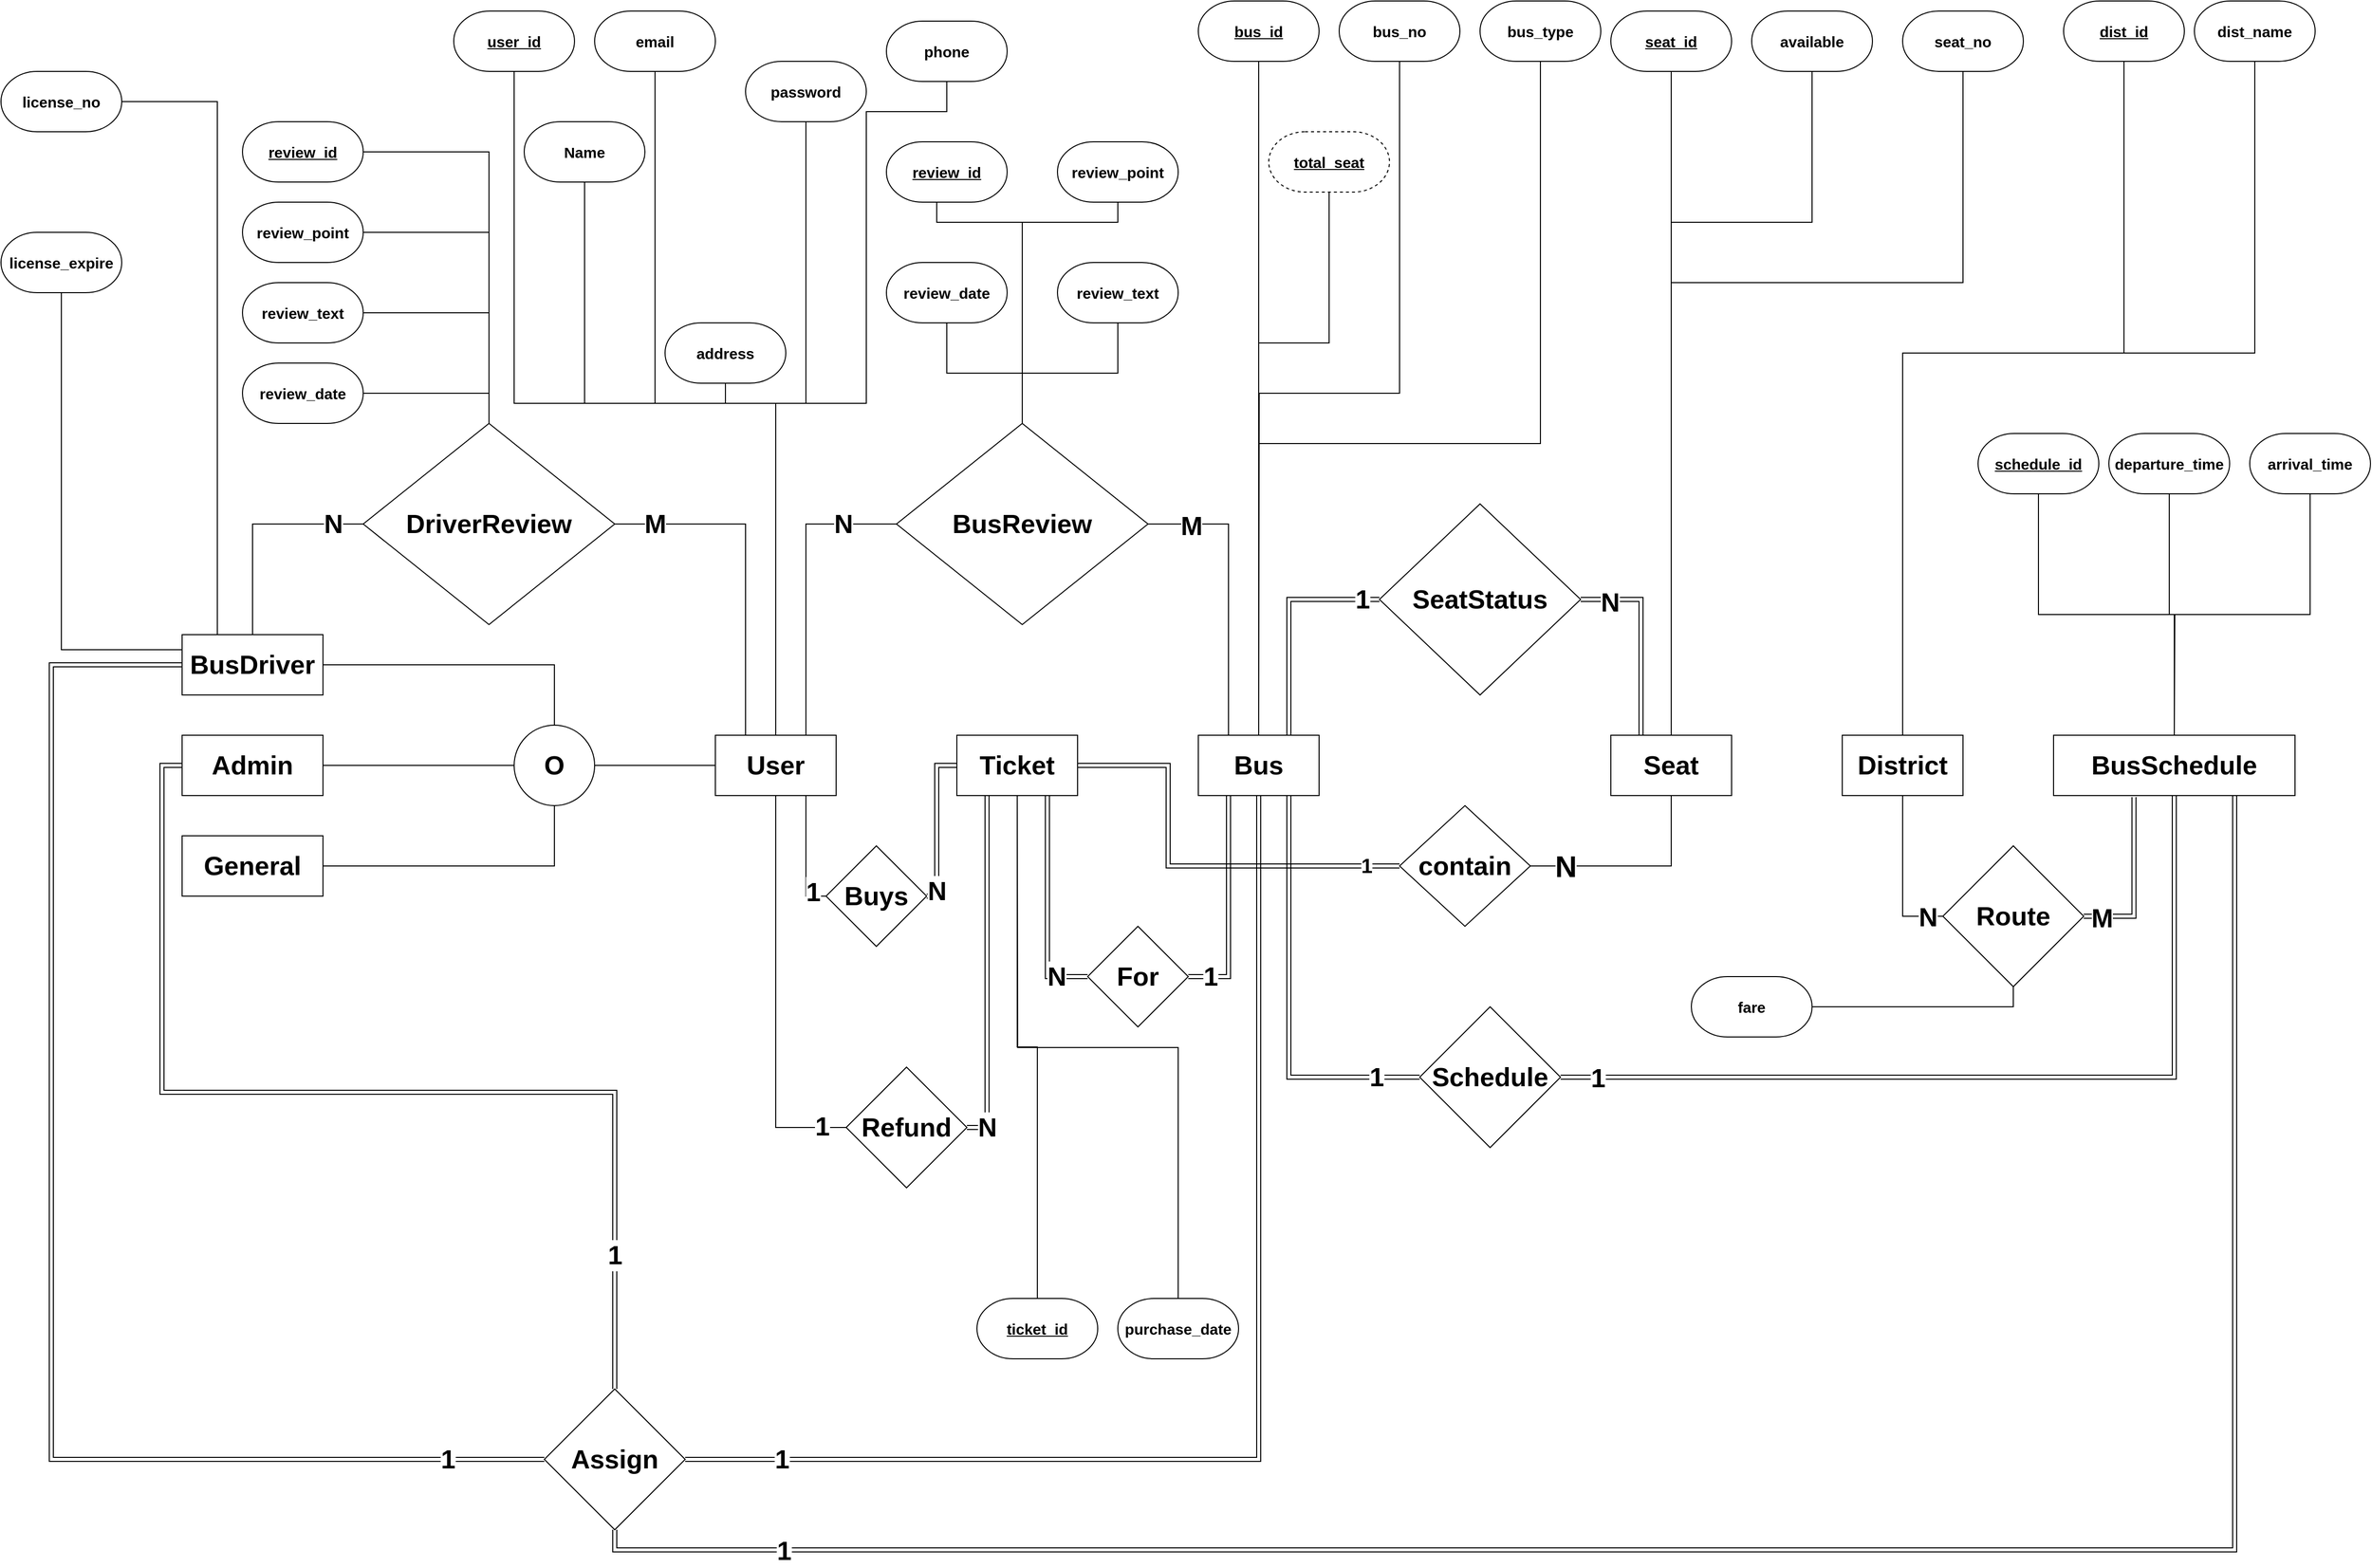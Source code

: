 <mxfile version="22.0.3" type="device">
  <diagram name="Page-1" id="PpOXiOs3TZEa0PYQITlw">
    <mxGraphModel dx="1494" dy="1654" grid="1" gridSize="10" guides="1" tooltips="1" connect="1" arrows="1" fold="1" page="1" pageScale="1" pageWidth="5000" pageHeight="5000" math="0" shadow="0">
      <root>
        <mxCell id="0" />
        <mxCell id="1" parent="0" />
        <mxCell id="IpfHq9KAUWF6J69-SZQJ-8" style="edgeStyle=orthogonalEdgeStyle;rounded=0;orthogonalLoop=1;jettySize=auto;html=1;exitX=0.75;exitY=1;exitDx=0;exitDy=0;entryX=0;entryY=0.5;entryDx=0;entryDy=0;endArrow=none;endFill=0;fontStyle=1" parent="1" source="YOeL28a4dyn9BFeRwTe--1" target="YOeL28a4dyn9BFeRwTe--6" edge="1">
          <mxGeometry relative="1" as="geometry" />
        </mxCell>
        <mxCell id="SheLjhUKQ4-WKlLZxXz--102" value="1" style="edgeLabel;html=1;align=center;verticalAlign=middle;resizable=0;points=[];fontSize=26;fontFamily=Helvetica;fontColor=default;fontStyle=1" parent="IpfHq9KAUWF6J69-SZQJ-8" vertex="1" connectable="0">
          <mxGeometry x="0.772" y="4" relative="1" as="geometry">
            <mxPoint as="offset" />
          </mxGeometry>
        </mxCell>
        <mxCell id="SheLjhUKQ4-WKlLZxXz--6" style="edgeStyle=elbowEdgeStyle;shape=connector;rounded=0;orthogonalLoop=1;jettySize=auto;html=1;labelBackgroundColor=default;strokeColor=default;align=center;verticalAlign=middle;fontFamily=Helvetica;fontSize=11;fontColor=default;endArrow=none;endFill=0;elbow=vertical;fontStyle=1" parent="1" source="YOeL28a4dyn9BFeRwTe--1" target="SheLjhUKQ4-WKlLZxXz--1" edge="1">
          <mxGeometry relative="1" as="geometry">
            <Array as="points">
              <mxPoint x="1880" y="1530" />
            </Array>
          </mxGeometry>
        </mxCell>
        <mxCell id="SheLjhUKQ4-WKlLZxXz--7" style="edgeStyle=elbowEdgeStyle;shape=connector;rounded=0;orthogonalLoop=1;jettySize=auto;html=1;labelBackgroundColor=default;strokeColor=default;align=center;verticalAlign=middle;fontFamily=Helvetica;fontSize=11;fontColor=default;endArrow=none;endFill=0;elbow=vertical;fontStyle=1" parent="1" source="YOeL28a4dyn9BFeRwTe--1" target="SheLjhUKQ4-WKlLZxXz--5" edge="1">
          <mxGeometry relative="1" as="geometry">
            <Array as="points">
              <mxPoint x="1890" y="1530" />
            </Array>
          </mxGeometry>
        </mxCell>
        <mxCell id="SheLjhUKQ4-WKlLZxXz--8" style="edgeStyle=elbowEdgeStyle;shape=connector;rounded=0;orthogonalLoop=1;jettySize=auto;html=1;labelBackgroundColor=default;strokeColor=default;align=center;verticalAlign=middle;fontFamily=Helvetica;fontSize=11;fontColor=default;endArrow=none;endFill=0;elbow=vertical;fontStyle=1" parent="1" source="YOeL28a4dyn9BFeRwTe--1" target="SheLjhUKQ4-WKlLZxXz--2" edge="1">
          <mxGeometry relative="1" as="geometry" />
        </mxCell>
        <mxCell id="YOeL28a4dyn9BFeRwTe--1" value="&lt;span&gt;&lt;font style=&quot;font-size: 26px;&quot;&gt;User&lt;/font&gt;&lt;/span&gt;" style="rounded=0;whiteSpace=wrap;html=1;fontStyle=1" parent="1" vertex="1">
          <mxGeometry x="1940" y="1860" width="120" height="60" as="geometry" />
        </mxCell>
        <mxCell id="YOeL28a4dyn9BFeRwTe--51" style="edgeStyle=orthogonalEdgeStyle;rounded=0;orthogonalLoop=1;jettySize=auto;html=1;exitX=0.75;exitY=1;exitDx=0;exitDy=0;entryX=0;entryY=0.5;entryDx=0;entryDy=0;endArrow=none;endFill=0;fontStyle=1;shape=link;" parent="1" source="YOeL28a4dyn9BFeRwTe--2" target="YOeL28a4dyn9BFeRwTe--11" edge="1">
          <mxGeometry relative="1" as="geometry" />
        </mxCell>
        <mxCell id="SheLjhUKQ4-WKlLZxXz--107" value="N" style="edgeLabel;html=1;align=center;verticalAlign=middle;resizable=0;points=[];fontSize=26;fontFamily=Helvetica;fontColor=default;fontStyle=1" parent="YOeL28a4dyn9BFeRwTe--51" vertex="1" connectable="0">
          <mxGeometry x="0.717" relative="1" as="geometry">
            <mxPoint as="offset" />
          </mxGeometry>
        </mxCell>
        <mxCell id="SheLjhUKQ4-WKlLZxXz--29" style="edgeStyle=orthogonalEdgeStyle;shape=connector;rounded=0;orthogonalLoop=1;jettySize=auto;html=1;exitX=0.5;exitY=1;exitDx=0;exitDy=0;labelBackgroundColor=default;strokeColor=default;align=center;verticalAlign=middle;fontFamily=Helvetica;fontSize=11;fontColor=default;endArrow=none;endFill=0;fontStyle=1" parent="1" source="YOeL28a4dyn9BFeRwTe--2" target="SheLjhUKQ4-WKlLZxXz--25" edge="1">
          <mxGeometry relative="1" as="geometry" />
        </mxCell>
        <mxCell id="syEBDBhTTKM-WJqhAVIK-2" style="edgeStyle=orthogonalEdgeStyle;rounded=0;orthogonalLoop=1;jettySize=auto;html=1;entryX=0;entryY=0.5;entryDx=0;entryDy=0;shape=link;" edge="1" parent="1" source="YOeL28a4dyn9BFeRwTe--2" target="syEBDBhTTKM-WJqhAVIK-1">
          <mxGeometry relative="1" as="geometry">
            <Array as="points">
              <mxPoint x="2390" y="1890" />
              <mxPoint x="2390" y="1990" />
            </Array>
          </mxGeometry>
        </mxCell>
        <mxCell id="syEBDBhTTKM-WJqhAVIK-5" value="&lt;font style=&quot;font-size: 20px;&quot;&gt;&lt;b&gt;1&lt;/b&gt;&lt;/font&gt;" style="edgeLabel;html=1;align=center;verticalAlign=middle;resizable=0;points=[];" vertex="1" connectable="0" parent="syEBDBhTTKM-WJqhAVIK-2">
          <mxGeometry x="0.843" y="1" relative="1" as="geometry">
            <mxPoint as="offset" />
          </mxGeometry>
        </mxCell>
        <mxCell id="YOeL28a4dyn9BFeRwTe--2" value="&lt;span&gt;&lt;font style=&quot;font-size: 26px;&quot;&gt;Ticket&lt;/font&gt;&lt;/span&gt;" style="rounded=0;whiteSpace=wrap;html=1;fontStyle=1" parent="1" vertex="1">
          <mxGeometry x="2180" y="1860" width="120" height="60" as="geometry" />
        </mxCell>
        <mxCell id="YOeL28a4dyn9BFeRwTe--53" style="edgeStyle=orthogonalEdgeStyle;rounded=0;orthogonalLoop=1;jettySize=auto;html=1;exitX=0.75;exitY=1;exitDx=0;exitDy=0;entryX=0;entryY=0.5;entryDx=0;entryDy=0;endArrow=none;endFill=0;fontStyle=1;shape=link;" parent="1" source="YOeL28a4dyn9BFeRwTe--3" target="YOeL28a4dyn9BFeRwTe--17" edge="1">
          <mxGeometry relative="1" as="geometry" />
        </mxCell>
        <mxCell id="SheLjhUKQ4-WKlLZxXz--109" value="1" style="edgeLabel;html=1;align=center;verticalAlign=middle;resizable=0;points=[];fontSize=26;fontFamily=Helvetica;fontColor=default;fontStyle=1" parent="YOeL28a4dyn9BFeRwTe--53" vertex="1" connectable="0">
          <mxGeometry x="0.787" relative="1" as="geometry">
            <mxPoint as="offset" />
          </mxGeometry>
        </mxCell>
        <mxCell id="YOeL28a4dyn9BFeRwTe--67" style="edgeStyle=orthogonalEdgeStyle;rounded=0;orthogonalLoop=1;jettySize=auto;html=1;exitX=0.5;exitY=1;exitDx=0;exitDy=0;entryX=1;entryY=0.5;entryDx=0;entryDy=0;endArrow=none;endFill=0;fontStyle=1;shape=link;" parent="1" source="YOeL28a4dyn9BFeRwTe--3" target="YOeL28a4dyn9BFeRwTe--56" edge="1">
          <mxGeometry relative="1" as="geometry" />
        </mxCell>
        <mxCell id="SheLjhUKQ4-WKlLZxXz--33" style="edgeStyle=orthogonalEdgeStyle;shape=link;rounded=0;orthogonalLoop=1;jettySize=auto;html=1;exitX=0.75;exitY=0;exitDx=0;exitDy=0;entryX=0;entryY=0.5;entryDx=0;entryDy=0;labelBackgroundColor=default;strokeColor=default;align=center;verticalAlign=middle;fontFamily=Helvetica;fontSize=11;fontColor=default;endArrow=none;endFill=0;fontStyle=1" parent="1" source="YOeL28a4dyn9BFeRwTe--3" target="YOeL28a4dyn9BFeRwTe--21" edge="1">
          <mxGeometry relative="1" as="geometry" />
        </mxCell>
        <mxCell id="SheLjhUKQ4-WKlLZxXz--113" value="1" style="edgeLabel;html=1;align=center;verticalAlign=middle;resizable=0;points=[];fontSize=26;fontFamily=Helvetica;fontColor=default;fontStyle=1" parent="SheLjhUKQ4-WKlLZxXz--33" vertex="1" connectable="0">
          <mxGeometry x="0.849" relative="1" as="geometry">
            <mxPoint as="offset" />
          </mxGeometry>
        </mxCell>
        <mxCell id="YOeL28a4dyn9BFeRwTe--3" value="&lt;span&gt;&lt;font style=&quot;font-size: 26px;&quot;&gt;Bus&lt;/font&gt;&lt;/span&gt;" style="rounded=0;whiteSpace=wrap;html=1;fontStyle=1" parent="1" vertex="1">
          <mxGeometry x="2420" y="1860" width="120" height="60" as="geometry" />
        </mxCell>
        <mxCell id="YOeL28a4dyn9BFeRwTe--66" style="edgeStyle=orthogonalEdgeStyle;rounded=0;orthogonalLoop=1;jettySize=auto;html=1;exitX=0.75;exitY=1;exitDx=0;exitDy=0;entryX=0.5;entryY=1;entryDx=0;entryDy=0;endArrow=none;endFill=0;fontStyle=1;shape=link;" parent="1" source="YOeL28a4dyn9BFeRwTe--4" target="YOeL28a4dyn9BFeRwTe--56" edge="1">
          <mxGeometry relative="1" as="geometry" />
        </mxCell>
        <mxCell id="SheLjhUKQ4-WKlLZxXz--116" value="1" style="edgeLabel;html=1;align=center;verticalAlign=middle;resizable=0;points=[];fontSize=26;fontFamily=Helvetica;fontColor=default;fontStyle=1" parent="YOeL28a4dyn9BFeRwTe--66" vertex="1" connectable="0">
          <mxGeometry x="0.844" y="-94" relative="1" as="geometry">
            <mxPoint y="4" as="offset" />
          </mxGeometry>
        </mxCell>
        <mxCell id="SheLjhUKQ4-WKlLZxXz--118" value="1" style="edgeLabel;html=1;align=center;verticalAlign=middle;resizable=0;points=[];fontSize=26;fontFamily=Helvetica;fontColor=default;fontStyle=1" parent="YOeL28a4dyn9BFeRwTe--66" vertex="1" connectable="0">
          <mxGeometry x="0.842" y="1" relative="1" as="geometry">
            <mxPoint as="offset" />
          </mxGeometry>
        </mxCell>
        <mxCell id="YOeL28a4dyn9BFeRwTe--4" value="&lt;span&gt;&lt;font style=&quot;font-size: 26px;&quot;&gt;BusSchedule&lt;br&gt;&lt;/font&gt;&lt;/span&gt;" style="rounded=0;whiteSpace=wrap;html=1;fontStyle=1" parent="1" vertex="1">
          <mxGeometry x="3270" y="1860" width="240" height="60" as="geometry" />
        </mxCell>
        <mxCell id="YOeL28a4dyn9BFeRwTe--5" value="&lt;span&gt;&lt;font style=&quot;font-size: 26px;&quot;&gt;Seat&lt;/font&gt;&lt;/span&gt;" style="rounded=0;whiteSpace=wrap;html=1;fontStyle=1" parent="1" vertex="1">
          <mxGeometry x="2830" y="1860" width="120" height="60" as="geometry" />
        </mxCell>
        <mxCell id="SheLjhUKQ4-WKlLZxXz--27" style="edgeStyle=orthogonalEdgeStyle;shape=link;rounded=0;orthogonalLoop=1;jettySize=auto;html=1;exitX=1;exitY=0.5;exitDx=0;exitDy=0;entryX=0;entryY=0.5;entryDx=0;entryDy=0;labelBackgroundColor=default;strokeColor=default;align=center;verticalAlign=middle;fontFamily=Helvetica;fontSize=11;fontColor=default;endArrow=none;endFill=0;fontStyle=1" parent="1" source="YOeL28a4dyn9BFeRwTe--6" target="YOeL28a4dyn9BFeRwTe--2" edge="1">
          <mxGeometry relative="1" as="geometry">
            <Array as="points">
              <mxPoint x="2160" y="2020" />
              <mxPoint x="2160" y="1890" />
            </Array>
          </mxGeometry>
        </mxCell>
        <mxCell id="SheLjhUKQ4-WKlLZxXz--101" value="N" style="edgeLabel;html=1;align=center;verticalAlign=middle;resizable=0;points=[];fontSize=26;fontFamily=Helvetica;fontColor=default;fontStyle=1" parent="SheLjhUKQ4-WKlLZxXz--27" vertex="1" connectable="0">
          <mxGeometry x="-0.809" relative="1" as="geometry">
            <mxPoint as="offset" />
          </mxGeometry>
        </mxCell>
        <mxCell id="YOeL28a4dyn9BFeRwTe--6" value="&lt;font style=&quot;font-size: 26px;&quot;&gt;&lt;span&gt;Buys&lt;/span&gt;&lt;/font&gt;" style="rhombus;whiteSpace=wrap;html=1;fontStyle=1" parent="1" vertex="1">
          <mxGeometry x="2050" y="1970" width="100" height="100" as="geometry" />
        </mxCell>
        <mxCell id="YOeL28a4dyn9BFeRwTe--59" style="edgeStyle=orthogonalEdgeStyle;rounded=0;orthogonalLoop=1;jettySize=auto;html=1;exitX=1;exitY=0.5;exitDx=0;exitDy=0;entryX=0.25;entryY=1;entryDx=0;entryDy=0;endArrow=none;endFill=0;fontStyle=1;shape=link;" parent="1" source="YOeL28a4dyn9BFeRwTe--11" target="YOeL28a4dyn9BFeRwTe--3" edge="1">
          <mxGeometry relative="1" as="geometry" />
        </mxCell>
        <mxCell id="SheLjhUKQ4-WKlLZxXz--105" value="1" style="edgeLabel;html=1;align=center;verticalAlign=middle;resizable=0;points=[];fontSize=26;fontFamily=Helvetica;fontColor=default;fontStyle=1" parent="YOeL28a4dyn9BFeRwTe--59" vertex="1" connectable="0">
          <mxGeometry x="-0.798" relative="1" as="geometry">
            <mxPoint as="offset" />
          </mxGeometry>
        </mxCell>
        <mxCell id="YOeL28a4dyn9BFeRwTe--11" value="&lt;font style=&quot;font-size: 26px;&quot;&gt;&lt;span&gt;For&lt;/span&gt;&lt;/font&gt;" style="rhombus;whiteSpace=wrap;html=1;fontStyle=1" parent="1" vertex="1">
          <mxGeometry x="2310" y="2050" width="100" height="100" as="geometry" />
        </mxCell>
        <mxCell id="YOeL28a4dyn9BFeRwTe--52" style="edgeStyle=orthogonalEdgeStyle;rounded=0;orthogonalLoop=1;jettySize=auto;html=1;exitX=1;exitY=0.5;exitDx=0;exitDy=0;entryX=0.5;entryY=1;entryDx=0;entryDy=0;endArrow=none;endFill=0;fontStyle=1;shape=link;" parent="1" source="YOeL28a4dyn9BFeRwTe--17" target="YOeL28a4dyn9BFeRwTe--4" edge="1">
          <mxGeometry relative="1" as="geometry" />
        </mxCell>
        <mxCell id="SheLjhUKQ4-WKlLZxXz--108" value="1" style="edgeLabel;html=1;align=center;verticalAlign=middle;resizable=0;points=[];fontSize=26;fontFamily=Helvetica;fontColor=default;fontStyle=1" parent="YOeL28a4dyn9BFeRwTe--52" vertex="1" connectable="0">
          <mxGeometry x="-0.918" y="-1" relative="1" as="geometry">
            <mxPoint as="offset" />
          </mxGeometry>
        </mxCell>
        <mxCell id="YOeL28a4dyn9BFeRwTe--17" value="&lt;font style=&quot;font-size: 26px;&quot;&gt;&lt;span&gt;Schedule&lt;/span&gt;&lt;/font&gt;" style="rhombus;whiteSpace=wrap;html=1;fontStyle=1" parent="1" vertex="1">
          <mxGeometry x="2640" y="2130" width="140" height="140" as="geometry" />
        </mxCell>
        <mxCell id="SheLjhUKQ4-WKlLZxXz--44" style="edgeStyle=orthogonalEdgeStyle;shape=link;rounded=0;orthogonalLoop=1;jettySize=auto;html=1;exitX=1;exitY=0.5;exitDx=0;exitDy=0;entryX=0.25;entryY=0;entryDx=0;entryDy=0;labelBackgroundColor=default;strokeColor=default;align=center;verticalAlign=middle;fontFamily=Helvetica;fontSize=11;fontColor=default;endArrow=none;endFill=0;fontStyle=1" parent="1" source="YOeL28a4dyn9BFeRwTe--21" target="YOeL28a4dyn9BFeRwTe--5" edge="1">
          <mxGeometry relative="1" as="geometry" />
        </mxCell>
        <mxCell id="SheLjhUKQ4-WKlLZxXz--112" value="N" style="edgeLabel;html=1;align=center;verticalAlign=middle;resizable=0;points=[];fontSize=26;fontFamily=Helvetica;fontColor=default;fontStyle=1" parent="SheLjhUKQ4-WKlLZxXz--44" vertex="1" connectable="0">
          <mxGeometry x="-0.704" y="-3" relative="1" as="geometry">
            <mxPoint as="offset" />
          </mxGeometry>
        </mxCell>
        <mxCell id="YOeL28a4dyn9BFeRwTe--21" value="&lt;font style=&quot;font-size: 26px;&quot;&gt;&lt;span&gt;SeatStatus&lt;/span&gt;&lt;/font&gt;" style="rhombus;whiteSpace=wrap;html=1;fontStyle=1" parent="1" vertex="1">
          <mxGeometry x="2600" y="1630" width="200" height="190" as="geometry" />
        </mxCell>
        <mxCell id="lG7G2x3EtYP6nLoqvDad-1" style="edgeStyle=orthogonalEdgeStyle;rounded=0;orthogonalLoop=1;jettySize=auto;html=1;exitX=0;exitY=0.5;exitDx=0;exitDy=0;entryX=0.5;entryY=1;entryDx=0;entryDy=0;endArrow=none;endFill=0;fontStyle=1" parent="1" source="YOeL28a4dyn9BFeRwTe--26" target="YOeL28a4dyn9BFeRwTe--1" edge="1">
          <mxGeometry relative="1" as="geometry" />
        </mxCell>
        <mxCell id="SheLjhUKQ4-WKlLZxXz--104" value="1" style="edgeLabel;html=1;align=center;verticalAlign=middle;resizable=0;points=[];fontSize=26;fontFamily=Helvetica;fontColor=default;fontStyle=1" parent="lG7G2x3EtYP6nLoqvDad-1" vertex="1" connectable="0">
          <mxGeometry x="-0.877" y="-1" relative="1" as="geometry">
            <mxPoint as="offset" />
          </mxGeometry>
        </mxCell>
        <mxCell id="SheLjhUKQ4-WKlLZxXz--28" style="edgeStyle=orthogonalEdgeStyle;shape=link;rounded=0;orthogonalLoop=1;jettySize=auto;html=1;exitX=1;exitY=0.5;exitDx=0;exitDy=0;entryX=0.25;entryY=1;entryDx=0;entryDy=0;labelBackgroundColor=default;strokeColor=default;align=center;verticalAlign=middle;fontFamily=Helvetica;fontSize=11;fontColor=default;endArrow=none;endFill=0;fontStyle=1" parent="1" source="YOeL28a4dyn9BFeRwTe--26" target="YOeL28a4dyn9BFeRwTe--2" edge="1">
          <mxGeometry relative="1" as="geometry" />
        </mxCell>
        <mxCell id="SheLjhUKQ4-WKlLZxXz--103" value="N" style="edgeLabel;html=1;align=center;verticalAlign=middle;resizable=0;points=[];fontSize=26;fontFamily=Helvetica;fontColor=default;fontStyle=1" parent="SheLjhUKQ4-WKlLZxXz--28" vertex="1" connectable="0">
          <mxGeometry x="-0.883" relative="1" as="geometry">
            <mxPoint as="offset" />
          </mxGeometry>
        </mxCell>
        <mxCell id="YOeL28a4dyn9BFeRwTe--26" value="&lt;font style=&quot;font-size: 26px;&quot;&gt;&lt;span&gt;Refund&lt;/span&gt;&lt;/font&gt;" style="rhombus;whiteSpace=wrap;html=1;fontStyle=1" parent="1" vertex="1">
          <mxGeometry x="2070" y="2190" width="120" height="120" as="geometry" />
        </mxCell>
        <mxCell id="YOeL28a4dyn9BFeRwTe--35" style="edgeStyle=orthogonalEdgeStyle;rounded=0;orthogonalLoop=1;jettySize=auto;html=1;exitX=1;exitY=0.5;exitDx=0;exitDy=0;entryX=0.5;entryY=1;entryDx=0;entryDy=0;endArrow=none;endFill=0;fontStyle=1" parent="1" source="YOeL28a4dyn9BFeRwTe--29" target="YOeL28a4dyn9BFeRwTe--33" edge="1">
          <mxGeometry relative="1" as="geometry" />
        </mxCell>
        <mxCell id="YOeL28a4dyn9BFeRwTe--29" value="&lt;span style=&quot;font-size: 26px;&quot;&gt;&lt;span&gt;General&lt;/span&gt;&lt;/span&gt;" style="rounded=0;whiteSpace=wrap;html=1;fontStyle=1" parent="1" vertex="1">
          <mxGeometry x="1410" y="1960" width="140" height="60" as="geometry" />
        </mxCell>
        <mxCell id="YOeL28a4dyn9BFeRwTe--36" style="edgeStyle=orthogonalEdgeStyle;rounded=0;orthogonalLoop=1;jettySize=auto;html=1;exitX=1;exitY=0.5;exitDx=0;exitDy=0;entryX=0;entryY=0.5;entryDx=0;entryDy=0;endArrow=none;endFill=0;fontStyle=1" parent="1" source="YOeL28a4dyn9BFeRwTe--30" target="YOeL28a4dyn9BFeRwTe--33" edge="1">
          <mxGeometry relative="1" as="geometry" />
        </mxCell>
        <mxCell id="YOeL28a4dyn9BFeRwTe--69" style="edgeStyle=orthogonalEdgeStyle;rounded=0;orthogonalLoop=1;jettySize=auto;html=1;exitX=0;exitY=0.5;exitDx=0;exitDy=0;entryX=0.5;entryY=0;entryDx=0;entryDy=0;endArrow=none;endFill=0;fontStyle=1;shape=link;" parent="1" source="YOeL28a4dyn9BFeRwTe--30" target="YOeL28a4dyn9BFeRwTe--56" edge="1">
          <mxGeometry relative="1" as="geometry" />
        </mxCell>
        <mxCell id="SheLjhUKQ4-WKlLZxXz--115" value="1" style="edgeLabel;html=1;align=center;verticalAlign=middle;resizable=0;points=[];fontSize=26;fontFamily=Helvetica;fontColor=default;fontStyle=1" parent="YOeL28a4dyn9BFeRwTe--69" vertex="1" connectable="0">
          <mxGeometry x="0.755" y="-6" relative="1" as="geometry">
            <mxPoint x="6" as="offset" />
          </mxGeometry>
        </mxCell>
        <mxCell id="YOeL28a4dyn9BFeRwTe--30" value="&lt;span style=&quot;border-color: var(--border-color); font-size: 26px;&quot;&gt;Admin&lt;/span&gt;" style="rounded=0;whiteSpace=wrap;html=1;fontStyle=1" parent="1" vertex="1">
          <mxGeometry x="1410" y="1860" width="140" height="60" as="geometry" />
        </mxCell>
        <mxCell id="YOeL28a4dyn9BFeRwTe--38" style="edgeStyle=orthogonalEdgeStyle;rounded=0;orthogonalLoop=1;jettySize=auto;html=1;exitX=1;exitY=0.5;exitDx=0;exitDy=0;entryX=0.5;entryY=0;entryDx=0;entryDy=0;endArrow=none;endFill=0;fontStyle=1" parent="1" source="YOeL28a4dyn9BFeRwTe--31" target="YOeL28a4dyn9BFeRwTe--33" edge="1">
          <mxGeometry relative="1" as="geometry" />
        </mxCell>
        <mxCell id="YOeL28a4dyn9BFeRwTe--68" style="edgeStyle=orthogonalEdgeStyle;rounded=0;orthogonalLoop=1;jettySize=auto;html=1;exitX=0;exitY=0.5;exitDx=0;exitDy=0;entryX=0;entryY=0.5;entryDx=0;entryDy=0;endArrow=none;endFill=0;fontStyle=1;shape=link;" parent="1" source="YOeL28a4dyn9BFeRwTe--31" target="YOeL28a4dyn9BFeRwTe--56" edge="1">
          <mxGeometry relative="1" as="geometry">
            <Array as="points">
              <mxPoint x="1280" y="1790" />
              <mxPoint x="1280" y="2580" />
            </Array>
          </mxGeometry>
        </mxCell>
        <mxCell id="SheLjhUKQ4-WKlLZxXz--114" value="1" style="edgeLabel;html=1;align=center;verticalAlign=middle;resizable=0;points=[];fontSize=26;fontFamily=Helvetica;fontColor=default;fontStyle=1" parent="YOeL28a4dyn9BFeRwTe--68" vertex="1" connectable="0">
          <mxGeometry x="0.863" relative="1" as="geometry">
            <mxPoint as="offset" />
          </mxGeometry>
        </mxCell>
        <mxCell id="YOeL28a4dyn9BFeRwTe--31" value="&lt;span style=&quot;border-color: var(--border-color); font-size: 26px;&quot;&gt;BusDriver&lt;/span&gt;" style="rounded=0;whiteSpace=wrap;html=1;fontStyle=1" parent="1" vertex="1">
          <mxGeometry x="1410" y="1760" width="140" height="60" as="geometry" />
        </mxCell>
        <mxCell id="YOeL28a4dyn9BFeRwTe--37" style="edgeStyle=orthogonalEdgeStyle;rounded=0;orthogonalLoop=1;jettySize=auto;html=1;exitX=1;exitY=0.5;exitDx=0;exitDy=0;entryX=0;entryY=0.5;entryDx=0;entryDy=0;endArrow=none;endFill=0;fontStyle=1" parent="1" source="YOeL28a4dyn9BFeRwTe--33" target="YOeL28a4dyn9BFeRwTe--1" edge="1">
          <mxGeometry relative="1" as="geometry" />
        </mxCell>
        <mxCell id="YOeL28a4dyn9BFeRwTe--33" value="&lt;font style=&quot;font-size: 26px;&quot;&gt;&lt;span&gt;O&lt;/span&gt;&lt;/font&gt;" style="ellipse;whiteSpace=wrap;html=1;aspect=fixed;fontStyle=1" parent="1" vertex="1">
          <mxGeometry x="1740" y="1850" width="80" height="80" as="geometry" />
        </mxCell>
        <mxCell id="YOeL28a4dyn9BFeRwTe--56" value="&lt;font style=&quot;font-size: 26px;&quot;&gt;&lt;span&gt;Assign&lt;/span&gt;&lt;/font&gt;" style="rhombus;whiteSpace=wrap;html=1;fontStyle=1" parent="1" vertex="1">
          <mxGeometry x="1770" y="2510" width="140" height="140" as="geometry" />
        </mxCell>
        <mxCell id="YOeL28a4dyn9BFeRwTe--64" style="edgeStyle=orthogonalEdgeStyle;rounded=0;orthogonalLoop=1;jettySize=auto;html=1;exitX=0.5;exitY=1;exitDx=0;exitDy=0;entryX=0;entryY=0.5;entryDx=0;entryDy=0;endArrow=none;endFill=0;fontStyle=1" parent="1" source="YOeL28a4dyn9BFeRwTe--62" target="YOeL28a4dyn9BFeRwTe--63" edge="1">
          <mxGeometry relative="1" as="geometry" />
        </mxCell>
        <mxCell id="SheLjhUKQ4-WKlLZxXz--110" value="N" style="edgeLabel;html=1;align=center;verticalAlign=middle;resizable=0;points=[];fontSize=26;fontFamily=Helvetica;fontColor=default;fontStyle=1" parent="YOeL28a4dyn9BFeRwTe--64" vertex="1" connectable="0">
          <mxGeometry x="0.808" y="-1" relative="1" as="geometry">
            <mxPoint as="offset" />
          </mxGeometry>
        </mxCell>
        <mxCell id="YOeL28a4dyn9BFeRwTe--62" value="&lt;span&gt;&lt;font style=&quot;font-size: 26px;&quot;&gt;District&lt;/font&gt;&lt;/span&gt;" style="rounded=0;whiteSpace=wrap;html=1;fontStyle=1" parent="1" vertex="1">
          <mxGeometry x="3060" y="1860" width="120" height="60" as="geometry" />
        </mxCell>
        <mxCell id="YOeL28a4dyn9BFeRwTe--63" value="&lt;font style=&quot;font-size: 26px;&quot;&gt;&lt;span&gt;Route&lt;/span&gt;&lt;/font&gt;" style="rhombus;whiteSpace=wrap;html=1;fontStyle=1" parent="1" vertex="1">
          <mxGeometry x="3160" y="1970" width="140" height="140" as="geometry" />
        </mxCell>
        <mxCell id="YOeL28a4dyn9BFeRwTe--65" style="edgeStyle=orthogonalEdgeStyle;rounded=0;orthogonalLoop=1;jettySize=auto;html=1;exitX=1;exitY=0.5;exitDx=0;exitDy=0;entryX=0.333;entryY=1.025;entryDx=0;entryDy=0;entryPerimeter=0;endArrow=none;endFill=0;fontStyle=1;shape=link;" parent="1" source="YOeL28a4dyn9BFeRwTe--63" target="YOeL28a4dyn9BFeRwTe--4" edge="1">
          <mxGeometry relative="1" as="geometry" />
        </mxCell>
        <mxCell id="SheLjhUKQ4-WKlLZxXz--111" value="M" style="edgeLabel;html=1;align=center;verticalAlign=middle;resizable=0;points=[];fontSize=26;fontFamily=Helvetica;fontColor=default;fontStyle=1" parent="YOeL28a4dyn9BFeRwTe--65" vertex="1" connectable="0">
          <mxGeometry x="-0.786" y="-2" relative="1" as="geometry">
            <mxPoint as="offset" />
          </mxGeometry>
        </mxCell>
        <mxCell id="IpfHq9KAUWF6J69-SZQJ-2" style="edgeStyle=orthogonalEdgeStyle;rounded=0;orthogonalLoop=1;jettySize=auto;html=1;exitX=1;exitY=0.5;exitDx=0;exitDy=0;entryX=0.25;entryY=0;entryDx=0;entryDy=0;endArrow=none;endFill=0;fontStyle=1" parent="1" source="IpfHq9KAUWF6J69-SZQJ-1" target="YOeL28a4dyn9BFeRwTe--1" edge="1">
          <mxGeometry relative="1" as="geometry" />
        </mxCell>
        <mxCell id="SheLjhUKQ4-WKlLZxXz--98" value="M" style="edgeLabel;html=1;align=center;verticalAlign=middle;resizable=0;points=[];fontSize=26;fontFamily=Helvetica;fontColor=default;fontStyle=1" parent="IpfHq9KAUWF6J69-SZQJ-2" vertex="1" connectable="0">
          <mxGeometry x="-0.783" y="-6" relative="1" as="geometry">
            <mxPoint x="3" y="-6" as="offset" />
          </mxGeometry>
        </mxCell>
        <mxCell id="IpfHq9KAUWF6J69-SZQJ-3" style="edgeStyle=orthogonalEdgeStyle;rounded=0;orthogonalLoop=1;jettySize=auto;html=1;exitX=0;exitY=0.5;exitDx=0;exitDy=0;entryX=0.5;entryY=0;entryDx=0;entryDy=0;endArrow=none;endFill=0;fontStyle=1" parent="1" source="IpfHq9KAUWF6J69-SZQJ-1" target="YOeL28a4dyn9BFeRwTe--31" edge="1">
          <mxGeometry relative="1" as="geometry" />
        </mxCell>
        <mxCell id="SheLjhUKQ4-WKlLZxXz--97" value="N" style="edgeLabel;html=1;align=center;verticalAlign=middle;resizable=0;points=[];fontSize=26;fontFamily=Helvetica;fontColor=default;fontStyle=1" parent="IpfHq9KAUWF6J69-SZQJ-3" vertex="1" connectable="0">
          <mxGeometry x="-0.725" relative="1" as="geometry">
            <mxPoint as="offset" />
          </mxGeometry>
        </mxCell>
        <mxCell id="IpfHq9KAUWF6J69-SZQJ-1" value="&lt;span style=&quot;font-size: 26px;&quot;&gt;&lt;span&gt;DriverReview&lt;/span&gt;&lt;/span&gt;" style="rhombus;whiteSpace=wrap;html=1;fontStyle=1" parent="1" vertex="1">
          <mxGeometry x="1590" y="1550" width="250" height="200" as="geometry" />
        </mxCell>
        <mxCell id="IpfHq9KAUWF6J69-SZQJ-7" style="edgeStyle=orthogonalEdgeStyle;rounded=0;orthogonalLoop=1;jettySize=auto;html=1;exitX=1;exitY=0.5;exitDx=0;exitDy=0;entryX=0.25;entryY=0;entryDx=0;entryDy=0;endArrow=none;endFill=0;fontStyle=1" parent="1" source="IpfHq9KAUWF6J69-SZQJ-4" target="YOeL28a4dyn9BFeRwTe--3" edge="1">
          <mxGeometry relative="1" as="geometry" />
        </mxCell>
        <mxCell id="SheLjhUKQ4-WKlLZxXz--100" value="M" style="edgeLabel;html=1;align=center;verticalAlign=middle;resizable=0;points=[];fontSize=26;fontFamily=Helvetica;fontColor=default;fontStyle=1" parent="IpfHq9KAUWF6J69-SZQJ-7" vertex="1" connectable="0">
          <mxGeometry x="-0.706" y="-2" relative="1" as="geometry">
            <mxPoint as="offset" />
          </mxGeometry>
        </mxCell>
        <mxCell id="lG7G2x3EtYP6nLoqvDad-5" style="edgeStyle=orthogonalEdgeStyle;shape=connector;rounded=0;orthogonalLoop=1;jettySize=auto;html=1;exitX=0;exitY=0.5;exitDx=0;exitDy=0;entryX=0.75;entryY=0;entryDx=0;entryDy=0;labelBackgroundColor=default;strokeColor=default;align=center;verticalAlign=middle;fontFamily=Helvetica;fontSize=11;fontColor=default;endArrow=none;endFill=0;fontStyle=1" parent="1" source="IpfHq9KAUWF6J69-SZQJ-4" target="YOeL28a4dyn9BFeRwTe--1" edge="1">
          <mxGeometry relative="1" as="geometry" />
        </mxCell>
        <mxCell id="SheLjhUKQ4-WKlLZxXz--99" value="N" style="edgeLabel;html=1;align=center;verticalAlign=middle;resizable=0;points=[];fontSize=26;fontFamily=Helvetica;fontColor=default;fontStyle=1" parent="lG7G2x3EtYP6nLoqvDad-5" vertex="1" connectable="0">
          <mxGeometry x="-0.646" relative="1" as="geometry">
            <mxPoint as="offset" />
          </mxGeometry>
        </mxCell>
        <mxCell id="SheLjhUKQ4-WKlLZxXz--93" style="edgeStyle=orthogonalEdgeStyle;shape=connector;rounded=0;orthogonalLoop=1;jettySize=auto;html=1;exitX=0.5;exitY=0;exitDx=0;exitDy=0;entryX=0.5;entryY=1;entryDx=0;entryDy=0;labelBackgroundColor=default;strokeColor=default;align=center;verticalAlign=middle;fontFamily=Helvetica;fontSize=11;fontColor=default;endArrow=none;endFill=0;fontStyle=1" parent="1" source="IpfHq9KAUWF6J69-SZQJ-4" target="SheLjhUKQ4-WKlLZxXz--81" edge="1">
          <mxGeometry relative="1" as="geometry" />
        </mxCell>
        <mxCell id="IpfHq9KAUWF6J69-SZQJ-4" value="&lt;span style=&quot;font-size: 26px;&quot;&gt;&lt;span&gt;BusReview&lt;/span&gt;&lt;/span&gt;" style="rhombus;whiteSpace=wrap;html=1;fontStyle=1" parent="1" vertex="1">
          <mxGeometry x="2120" y="1550" width="250" height="200" as="geometry" />
        </mxCell>
        <mxCell id="SheLjhUKQ4-WKlLZxXz--1" value="&lt;u&gt;&lt;font style=&quot;font-size: 15px;&quot;&gt;user_id&lt;/font&gt;&lt;/u&gt;" style="rounded=1;whiteSpace=wrap;html=1;arcSize=60;fontFamily=Helvetica;fontSize=11;fontColor=default;fontStyle=1" parent="1" vertex="1">
          <mxGeometry x="1680" y="1140" width="120" height="60" as="geometry" />
        </mxCell>
        <mxCell id="SheLjhUKQ4-WKlLZxXz--2" value="&lt;font style=&quot;font-size: 15px;&quot;&gt;email&lt;/font&gt;" style="rounded=1;whiteSpace=wrap;html=1;arcSize=60;fontFamily=Helvetica;fontSize=11;fontColor=default;fontStyle=1" parent="1" vertex="1">
          <mxGeometry x="1820" y="1140" width="120" height="60" as="geometry" />
        </mxCell>
        <mxCell id="hOqGwdR3IB_KNojTuP-n-14" style="edgeStyle=orthogonalEdgeStyle;shape=connector;rounded=0;orthogonalLoop=1;jettySize=auto;html=1;exitX=0.5;exitY=1;exitDx=0;exitDy=0;entryX=0.5;entryY=0;entryDx=0;entryDy=0;labelBackgroundColor=default;strokeColor=default;align=center;verticalAlign=middle;fontFamily=Helvetica;fontSize=11;fontColor=default;endArrow=none;endFill=0;" parent="1" source="SheLjhUKQ4-WKlLZxXz--3" target="YOeL28a4dyn9BFeRwTe--1" edge="1">
          <mxGeometry relative="1" as="geometry">
            <Array as="points">
              <mxPoint x="2030" y="1530" />
              <mxPoint x="2000" y="1530" />
            </Array>
          </mxGeometry>
        </mxCell>
        <mxCell id="SheLjhUKQ4-WKlLZxXz--3" value="&lt;font style=&quot;font-size: 15px;&quot;&gt;password&lt;/font&gt;" style="rounded=1;whiteSpace=wrap;html=1;arcSize=60;fontFamily=Helvetica;fontSize=11;fontColor=default;fontStyle=1" parent="1" vertex="1">
          <mxGeometry x="1970" y="1190" width="120" height="60" as="geometry" />
        </mxCell>
        <mxCell id="SheLjhUKQ4-WKlLZxXz--120" style="edgeStyle=orthogonalEdgeStyle;shape=connector;rounded=0;orthogonalLoop=1;jettySize=auto;html=1;exitX=0.5;exitY=1;exitDx=0;exitDy=0;entryX=0.5;entryY=0;entryDx=0;entryDy=0;labelBackgroundColor=default;strokeColor=default;align=center;verticalAlign=middle;fontFamily=Helvetica;fontSize=11;fontColor=default;endArrow=none;endFill=0;" parent="1" source="hOqGwdR3IB_KNojTuP-n-27" target="YOeL28a4dyn9BFeRwTe--1" edge="1">
          <mxGeometry relative="1" as="geometry">
            <Array as="points">
              <mxPoint x="2170" y="1240" />
              <mxPoint x="2090" y="1240" />
              <mxPoint x="2090" y="1530" />
              <mxPoint x="2000" y="1530" />
            </Array>
            <mxPoint x="2170.0" y="1220" as="sourcePoint" />
          </mxGeometry>
        </mxCell>
        <mxCell id="SheLjhUKQ4-WKlLZxXz--5" value="&lt;font style=&quot;font-size: 15px;&quot;&gt;Name&lt;/font&gt;" style="rounded=1;whiteSpace=wrap;html=1;arcSize=60;fontFamily=Helvetica;fontSize=11;fontColor=default;fontStyle=1" parent="1" vertex="1">
          <mxGeometry x="1750" y="1250" width="120" height="60" as="geometry" />
        </mxCell>
        <mxCell id="SheLjhUKQ4-WKlLZxXz--24" style="edgeStyle=orthogonalEdgeStyle;shape=connector;rounded=0;orthogonalLoop=1;jettySize=auto;html=1;exitX=1;exitY=0.5;exitDx=0;exitDy=0;entryX=0.25;entryY=0;entryDx=0;entryDy=0;labelBackgroundColor=default;strokeColor=default;align=center;verticalAlign=middle;fontFamily=Helvetica;fontSize=11;fontColor=default;endArrow=none;endFill=0;fontStyle=1" parent="1" source="SheLjhUKQ4-WKlLZxXz--16" target="YOeL28a4dyn9BFeRwTe--31" edge="1">
          <mxGeometry relative="1" as="geometry" />
        </mxCell>
        <mxCell id="SheLjhUKQ4-WKlLZxXz--16" value="&lt;font style=&quot;font-size: 15px;&quot;&gt;license_no&lt;/font&gt;" style="rounded=1;whiteSpace=wrap;html=1;arcSize=60;fontFamily=Helvetica;fontSize=11;fontColor=default;fontStyle=1" parent="1" vertex="1">
          <mxGeometry x="1230" y="1200" width="120" height="60" as="geometry" />
        </mxCell>
        <mxCell id="SheLjhUKQ4-WKlLZxXz--22" style="edgeStyle=orthogonalEdgeStyle;shape=connector;rounded=0;orthogonalLoop=1;jettySize=auto;html=1;exitX=0.5;exitY=1;exitDx=0;exitDy=0;entryX=0;entryY=0.25;entryDx=0;entryDy=0;labelBackgroundColor=default;strokeColor=default;align=center;verticalAlign=middle;fontFamily=Helvetica;fontSize=11;fontColor=default;endArrow=none;endFill=0;fontStyle=1" parent="1" source="SheLjhUKQ4-WKlLZxXz--18" target="YOeL28a4dyn9BFeRwTe--31" edge="1">
          <mxGeometry relative="1" as="geometry" />
        </mxCell>
        <mxCell id="SheLjhUKQ4-WKlLZxXz--18" value="&lt;font style=&quot;font-size: 15px;&quot;&gt;license_expire&lt;/font&gt;" style="rounded=1;whiteSpace=wrap;html=1;arcSize=60;fontFamily=Helvetica;fontSize=11;fontColor=default;fontStyle=1" parent="1" vertex="1">
          <mxGeometry x="1230" y="1360" width="120" height="60" as="geometry" />
        </mxCell>
        <mxCell id="SheLjhUKQ4-WKlLZxXz--25" value="&lt;font style=&quot;font-size: 15px;&quot;&gt;ticket_id&lt;/font&gt;" style="rounded=1;whiteSpace=wrap;html=1;arcSize=60;fontFamily=Helvetica;fontSize=11;fontColor=default;fontStyle=5" parent="1" vertex="1">
          <mxGeometry x="2200" y="2420" width="120" height="60" as="geometry" />
        </mxCell>
        <mxCell id="SheLjhUKQ4-WKlLZxXz--30" style="edgeStyle=orthogonalEdgeStyle;shape=connector;rounded=0;orthogonalLoop=1;jettySize=auto;html=1;exitX=0.5;exitY=0;exitDx=0;exitDy=0;labelBackgroundColor=default;strokeColor=default;align=center;verticalAlign=middle;fontFamily=Helvetica;fontSize=11;fontColor=default;endArrow=none;endFill=0;fontStyle=1" parent="1" source="SheLjhUKQ4-WKlLZxXz--26" edge="1">
          <mxGeometry relative="1" as="geometry">
            <mxPoint x="2240" y="1920" as="targetPoint" />
          </mxGeometry>
        </mxCell>
        <mxCell id="SheLjhUKQ4-WKlLZxXz--26" value="&lt;font style=&quot;font-size: 15px;&quot;&gt;purchase_date&lt;/font&gt;" style="rounded=1;whiteSpace=wrap;html=1;arcSize=60;fontFamily=Helvetica;fontSize=11;fontColor=default;fontStyle=1" parent="1" vertex="1">
          <mxGeometry x="2340" y="2420" width="120" height="60" as="geometry" />
        </mxCell>
        <mxCell id="SheLjhUKQ4-WKlLZxXz--38" style="edgeStyle=orthogonalEdgeStyle;shape=connector;rounded=0;orthogonalLoop=1;jettySize=auto;html=1;exitX=0.5;exitY=1;exitDx=0;exitDy=0;entryX=0.5;entryY=0;entryDx=0;entryDy=0;labelBackgroundColor=default;strokeColor=default;align=center;verticalAlign=middle;fontFamily=Helvetica;fontSize=11;fontColor=default;endArrow=none;endFill=0;fontStyle=1" parent="1" source="SheLjhUKQ4-WKlLZxXz--35" target="YOeL28a4dyn9BFeRwTe--3" edge="1">
          <mxGeometry relative="1" as="geometry" />
        </mxCell>
        <mxCell id="SheLjhUKQ4-WKlLZxXz--35" value="&lt;font style=&quot;font-size: 15px;&quot;&gt;bus_id&lt;/font&gt;" style="rounded=1;whiteSpace=wrap;html=1;arcSize=60;fontFamily=Helvetica;fontSize=11;fontColor=default;fontStyle=5" parent="1" vertex="1">
          <mxGeometry x="2420" y="1130" width="120" height="60" as="geometry" />
        </mxCell>
        <mxCell id="SheLjhUKQ4-WKlLZxXz--39" style="edgeStyle=orthogonalEdgeStyle;shape=connector;rounded=0;orthogonalLoop=1;jettySize=auto;html=1;exitX=0.5;exitY=1;exitDx=0;exitDy=0;labelBackgroundColor=default;strokeColor=default;align=center;verticalAlign=middle;fontFamily=Helvetica;fontSize=11;fontColor=default;endArrow=none;endFill=0;fontStyle=1" parent="1" source="SheLjhUKQ4-WKlLZxXz--36" edge="1">
          <mxGeometry relative="1" as="geometry">
            <mxPoint x="2480" y="1850" as="targetPoint" />
          </mxGeometry>
        </mxCell>
        <mxCell id="SheLjhUKQ4-WKlLZxXz--36" value="&lt;font style=&quot;font-size: 15px;&quot;&gt;bus_no&lt;/font&gt;" style="rounded=1;whiteSpace=wrap;html=1;arcSize=60;fontFamily=Helvetica;fontSize=11;fontColor=default;fontStyle=1" parent="1" vertex="1">
          <mxGeometry x="2560" y="1130" width="120" height="60" as="geometry" />
        </mxCell>
        <mxCell id="SheLjhUKQ4-WKlLZxXz--40" style="edgeStyle=orthogonalEdgeStyle;shape=connector;rounded=0;orthogonalLoop=1;jettySize=auto;html=1;exitX=0.5;exitY=1;exitDx=0;exitDy=0;entryX=0.5;entryY=0;entryDx=0;entryDy=0;labelBackgroundColor=default;strokeColor=default;align=center;verticalAlign=middle;fontFamily=Helvetica;fontSize=11;fontColor=default;endArrow=none;endFill=0;fontStyle=1" parent="1" source="SheLjhUKQ4-WKlLZxXz--37" target="YOeL28a4dyn9BFeRwTe--3" edge="1">
          <mxGeometry relative="1" as="geometry">
            <Array as="points">
              <mxPoint x="2760" y="1570" />
              <mxPoint x="2480" y="1570" />
            </Array>
          </mxGeometry>
        </mxCell>
        <mxCell id="SheLjhUKQ4-WKlLZxXz--37" value="&lt;font style=&quot;font-size: 15px;&quot;&gt;bus_type&lt;/font&gt;" style="rounded=1;whiteSpace=wrap;html=1;arcSize=60;fontFamily=Helvetica;fontSize=11;fontColor=default;fontStyle=1" parent="1" vertex="1">
          <mxGeometry x="2700" y="1130" width="120" height="60" as="geometry" />
        </mxCell>
        <mxCell id="SheLjhUKQ4-WKlLZxXz--45" style="edgeStyle=orthogonalEdgeStyle;shape=connector;rounded=0;orthogonalLoop=1;jettySize=auto;html=1;exitX=0.5;exitY=1;exitDx=0;exitDy=0;labelBackgroundColor=default;strokeColor=default;align=center;verticalAlign=middle;fontFamily=Helvetica;fontSize=11;fontColor=default;endArrow=none;endFill=0;fontStyle=1" parent="1" source="SheLjhUKQ4-WKlLZxXz--41" target="YOeL28a4dyn9BFeRwTe--5" edge="1">
          <mxGeometry relative="1" as="geometry" />
        </mxCell>
        <mxCell id="SheLjhUKQ4-WKlLZxXz--41" value="&lt;font style=&quot;font-size: 15px;&quot;&gt;seat_id&lt;/font&gt;" style="rounded=1;whiteSpace=wrap;html=1;arcSize=60;fontFamily=Helvetica;fontSize=11;fontColor=default;fontStyle=5" parent="1" vertex="1">
          <mxGeometry x="2830" y="1140" width="120" height="60" as="geometry" />
        </mxCell>
        <mxCell id="hOqGwdR3IB_KNojTuP-n-5" style="edgeStyle=orthogonalEdgeStyle;rounded=0;orthogonalLoop=1;jettySize=auto;html=1;exitX=0.5;exitY=1;exitDx=0;exitDy=0;endArrow=none;endFill=0;" parent="1" source="SheLjhUKQ4-WKlLZxXz--42" target="YOeL28a4dyn9BFeRwTe--5" edge="1">
          <mxGeometry relative="1" as="geometry">
            <Array as="points">
              <mxPoint x="3180" y="1410" />
              <mxPoint x="2890" y="1410" />
            </Array>
          </mxGeometry>
        </mxCell>
        <mxCell id="SheLjhUKQ4-WKlLZxXz--42" value="&lt;font style=&quot;font-size: 15px;&quot;&gt;seat_no&lt;/font&gt;" style="rounded=1;whiteSpace=wrap;html=1;arcSize=60;fontFamily=Helvetica;fontSize=11;fontColor=default;fontStyle=1" parent="1" vertex="1">
          <mxGeometry x="3120" y="1140" width="120" height="60" as="geometry" />
        </mxCell>
        <mxCell id="hOqGwdR3IB_KNojTuP-n-9" style="edgeStyle=orthogonalEdgeStyle;shape=connector;rounded=0;orthogonalLoop=1;jettySize=auto;html=1;exitX=0.5;exitY=1;exitDx=0;exitDy=0;labelBackgroundColor=default;strokeColor=default;align=center;verticalAlign=middle;fontFamily=Helvetica;fontSize=11;fontColor=default;endArrow=none;endFill=0;" parent="1" source="SheLjhUKQ4-WKlLZxXz--47" target="YOeL28a4dyn9BFeRwTe--62" edge="1">
          <mxGeometry relative="1" as="geometry">
            <Array as="points">
              <mxPoint x="3340" y="1480" />
              <mxPoint x="3120" y="1480" />
            </Array>
          </mxGeometry>
        </mxCell>
        <mxCell id="SheLjhUKQ4-WKlLZxXz--47" value="&lt;font style=&quot;font-size: 15px;&quot;&gt;dist_id&lt;/font&gt;" style="rounded=1;whiteSpace=wrap;html=1;arcSize=60;fontFamily=Helvetica;fontSize=11;fontColor=default;fontStyle=5" parent="1" vertex="1">
          <mxGeometry x="3280" y="1130" width="120" height="60" as="geometry" />
        </mxCell>
        <mxCell id="hOqGwdR3IB_KNojTuP-n-8" style="edgeStyle=orthogonalEdgeStyle;shape=connector;rounded=0;orthogonalLoop=1;jettySize=auto;html=1;exitX=0.5;exitY=1;exitDx=0;exitDy=0;entryX=0.5;entryY=0;entryDx=0;entryDy=0;labelBackgroundColor=default;strokeColor=default;align=center;verticalAlign=middle;fontFamily=Helvetica;fontSize=11;fontColor=default;endArrow=none;endFill=0;" parent="1" source="SheLjhUKQ4-WKlLZxXz--48" target="YOeL28a4dyn9BFeRwTe--62" edge="1">
          <mxGeometry relative="1" as="geometry">
            <Array as="points">
              <mxPoint x="3470" y="1480" />
              <mxPoint x="3120" y="1480" />
            </Array>
          </mxGeometry>
        </mxCell>
        <mxCell id="SheLjhUKQ4-WKlLZxXz--48" value="&lt;font style=&quot;font-size: 15px;&quot;&gt;dist_name&lt;/font&gt;" style="rounded=1;whiteSpace=wrap;html=1;arcSize=60;fontFamily=Helvetica;fontSize=11;fontColor=default;fontStyle=1" parent="1" vertex="1">
          <mxGeometry x="3410" y="1130" width="120" height="60" as="geometry" />
        </mxCell>
        <mxCell id="SheLjhUKQ4-WKlLZxXz--68" style="edgeStyle=orthogonalEdgeStyle;shape=connector;rounded=0;orthogonalLoop=1;jettySize=auto;html=1;labelBackgroundColor=default;strokeColor=default;align=center;verticalAlign=middle;fontFamily=Helvetica;fontSize=11;fontColor=default;endArrow=none;endFill=0;fontStyle=1" parent="1" source="SheLjhUKQ4-WKlLZxXz--52" target="YOeL28a4dyn9BFeRwTe--4" edge="1">
          <mxGeometry relative="1" as="geometry" />
        </mxCell>
        <mxCell id="SheLjhUKQ4-WKlLZxXz--52" value="&lt;font style=&quot;font-size: 15px;&quot;&gt;schedule_id&lt;/font&gt;" style="rounded=1;whiteSpace=wrap;html=1;arcSize=60;fontFamily=Helvetica;fontSize=11;fontColor=default;fontStyle=5" parent="1" vertex="1">
          <mxGeometry x="3195" y="1560" width="120" height="60" as="geometry" />
        </mxCell>
        <mxCell id="SheLjhUKQ4-WKlLZxXz--60" style="edgeStyle=orthogonalEdgeStyle;shape=connector;rounded=0;orthogonalLoop=1;jettySize=auto;html=1;exitX=0.5;exitY=1;exitDx=0;exitDy=0;labelBackgroundColor=default;strokeColor=default;align=center;verticalAlign=middle;fontFamily=Helvetica;fontSize=11;fontColor=default;endArrow=none;endFill=0;fontStyle=1" parent="1" source="SheLjhUKQ4-WKlLZxXz--53" target="YOeL28a4dyn9BFeRwTe--4" edge="1">
          <mxGeometry relative="1" as="geometry" />
        </mxCell>
        <mxCell id="SheLjhUKQ4-WKlLZxXz--53" value="&lt;font style=&quot;font-size: 15px;&quot;&gt;departure_time&lt;/font&gt;" style="rounded=1;whiteSpace=wrap;html=1;arcSize=60;fontFamily=Helvetica;fontSize=11;fontColor=default;fontStyle=1" parent="1" vertex="1">
          <mxGeometry x="3325" y="1560" width="120" height="60" as="geometry" />
        </mxCell>
        <mxCell id="SheLjhUKQ4-WKlLZxXz--61" style="edgeStyle=orthogonalEdgeStyle;shape=connector;rounded=0;orthogonalLoop=1;jettySize=auto;html=1;exitX=0.5;exitY=1;exitDx=0;exitDy=0;labelBackgroundColor=default;strokeColor=default;align=center;verticalAlign=middle;fontFamily=Helvetica;fontSize=11;fontColor=default;endArrow=none;endFill=0;fontStyle=1" parent="1" source="SheLjhUKQ4-WKlLZxXz--54" edge="1">
          <mxGeometry relative="1" as="geometry">
            <mxPoint x="3390" y="1860" as="targetPoint" />
          </mxGeometry>
        </mxCell>
        <mxCell id="SheLjhUKQ4-WKlLZxXz--54" value="&lt;font style=&quot;font-size: 15px;&quot;&gt;arrival_time&lt;/font&gt;" style="rounded=1;whiteSpace=wrap;html=1;arcSize=60;fontFamily=Helvetica;fontSize=11;fontColor=default;fontStyle=1" parent="1" vertex="1">
          <mxGeometry x="3465" y="1560" width="120" height="60" as="geometry" />
        </mxCell>
        <mxCell id="SheLjhUKQ4-WKlLZxXz--70" style="edgeStyle=orthogonalEdgeStyle;shape=connector;rounded=0;orthogonalLoop=1;jettySize=auto;html=1;exitX=1;exitY=0.5;exitDx=0;exitDy=0;entryX=0.5;entryY=1;entryDx=0;entryDy=0;labelBackgroundColor=default;strokeColor=default;align=center;verticalAlign=middle;fontFamily=Helvetica;fontSize=11;fontColor=default;endArrow=none;endFill=0;fontStyle=1" parent="1" source="SheLjhUKQ4-WKlLZxXz--69" target="YOeL28a4dyn9BFeRwTe--63" edge="1">
          <mxGeometry relative="1" as="geometry" />
        </mxCell>
        <mxCell id="SheLjhUKQ4-WKlLZxXz--69" value="&lt;font style=&quot;font-size: 15px;&quot;&gt;fare&lt;/font&gt;" style="rounded=1;whiteSpace=wrap;html=1;arcSize=60;fontFamily=Helvetica;fontSize=11;fontColor=default;fontStyle=1" parent="1" vertex="1">
          <mxGeometry x="2910" y="2100" width="120" height="60" as="geometry" />
        </mxCell>
        <mxCell id="SheLjhUKQ4-WKlLZxXz--82" style="edgeStyle=orthogonalEdgeStyle;shape=connector;rounded=0;orthogonalLoop=1;jettySize=auto;html=1;exitX=1;exitY=0.5;exitDx=0;exitDy=0;entryX=0.5;entryY=0;entryDx=0;entryDy=0;labelBackgroundColor=default;strokeColor=default;align=center;verticalAlign=middle;fontFamily=Helvetica;fontSize=11;fontColor=default;endArrow=none;endFill=0;fontStyle=1" parent="1" source="SheLjhUKQ4-WKlLZxXz--74" target="IpfHq9KAUWF6J69-SZQJ-1" edge="1">
          <mxGeometry relative="1" as="geometry" />
        </mxCell>
        <mxCell id="SheLjhUKQ4-WKlLZxXz--74" value="&lt;u&gt;&lt;font style=&quot;font-size: 15px;&quot;&gt;review_id&lt;/font&gt;&lt;/u&gt;" style="rounded=1;whiteSpace=wrap;html=1;arcSize=60;fontFamily=Helvetica;fontSize=11;fontColor=default;fontStyle=1" parent="1" vertex="1">
          <mxGeometry x="1470" y="1250" width="120" height="60" as="geometry" />
        </mxCell>
        <mxCell id="SheLjhUKQ4-WKlLZxXz--83" style="edgeStyle=orthogonalEdgeStyle;shape=connector;rounded=0;orthogonalLoop=1;jettySize=auto;html=1;exitX=1;exitY=0.5;exitDx=0;exitDy=0;labelBackgroundColor=default;strokeColor=default;align=center;verticalAlign=middle;fontFamily=Helvetica;fontSize=11;fontColor=default;endArrow=none;endFill=0;fontStyle=1" parent="1" source="SheLjhUKQ4-WKlLZxXz--75" target="IpfHq9KAUWF6J69-SZQJ-1" edge="1">
          <mxGeometry relative="1" as="geometry" />
        </mxCell>
        <mxCell id="SheLjhUKQ4-WKlLZxXz--75" value="&lt;font style=&quot;font-size: 15px;&quot;&gt;review_point&lt;/font&gt;" style="rounded=1;whiteSpace=wrap;html=1;arcSize=60;fontFamily=Helvetica;fontSize=11;fontColor=default;fontStyle=1" parent="1" vertex="1">
          <mxGeometry x="1470" y="1330" width="120" height="60" as="geometry" />
        </mxCell>
        <mxCell id="SheLjhUKQ4-WKlLZxXz--84" style="edgeStyle=orthogonalEdgeStyle;shape=connector;rounded=0;orthogonalLoop=1;jettySize=auto;html=1;exitX=1;exitY=0.5;exitDx=0;exitDy=0;labelBackgroundColor=default;strokeColor=default;align=center;verticalAlign=middle;fontFamily=Helvetica;fontSize=11;fontColor=default;endArrow=none;endFill=0;fontStyle=1" parent="1" source="SheLjhUKQ4-WKlLZxXz--76" target="IpfHq9KAUWF6J69-SZQJ-1" edge="1">
          <mxGeometry relative="1" as="geometry" />
        </mxCell>
        <mxCell id="SheLjhUKQ4-WKlLZxXz--76" value="&lt;font style=&quot;font-size: 15px;&quot;&gt;review_text&lt;/font&gt;" style="rounded=1;whiteSpace=wrap;html=1;arcSize=60;fontFamily=Helvetica;fontSize=11;fontColor=default;fontStyle=1" parent="1" vertex="1">
          <mxGeometry x="1470" y="1410" width="120" height="60" as="geometry" />
        </mxCell>
        <mxCell id="SheLjhUKQ4-WKlLZxXz--85" style="edgeStyle=orthogonalEdgeStyle;shape=connector;rounded=0;orthogonalLoop=1;jettySize=auto;html=1;exitX=1;exitY=0.5;exitDx=0;exitDy=0;labelBackgroundColor=default;strokeColor=default;align=center;verticalAlign=middle;fontFamily=Helvetica;fontSize=11;fontColor=default;endArrow=none;endFill=0;fontStyle=1" parent="1" source="SheLjhUKQ4-WKlLZxXz--77" target="IpfHq9KAUWF6J69-SZQJ-1" edge="1">
          <mxGeometry relative="1" as="geometry" />
        </mxCell>
        <mxCell id="SheLjhUKQ4-WKlLZxXz--77" value="&lt;font style=&quot;font-size: 15px;&quot;&gt;review_date&lt;/font&gt;" style="rounded=1;whiteSpace=wrap;html=1;arcSize=60;fontFamily=Helvetica;fontSize=11;fontColor=default;fontStyle=1" parent="1" vertex="1">
          <mxGeometry x="1470" y="1490" width="120" height="60" as="geometry" />
        </mxCell>
        <mxCell id="hOqGwdR3IB_KNojTuP-n-12" style="edgeStyle=orthogonalEdgeStyle;shape=connector;rounded=0;orthogonalLoop=1;jettySize=auto;html=1;exitX=0.5;exitY=1;exitDx=0;exitDy=0;labelBackgroundColor=default;strokeColor=default;align=center;verticalAlign=middle;fontFamily=Helvetica;fontSize=11;fontColor=default;endArrow=none;endFill=0;" parent="1" source="SheLjhUKQ4-WKlLZxXz--78" target="IpfHq9KAUWF6J69-SZQJ-4" edge="1">
          <mxGeometry relative="1" as="geometry">
            <Array as="points">
              <mxPoint x="2160" y="1350" />
              <mxPoint x="2245" y="1350" />
            </Array>
          </mxGeometry>
        </mxCell>
        <mxCell id="SheLjhUKQ4-WKlLZxXz--78" value="&lt;font style=&quot;font-size: 15px;&quot;&gt;review_id&lt;/font&gt;" style="rounded=1;whiteSpace=wrap;html=1;arcSize=60;fontFamily=Helvetica;fontSize=11;fontColor=default;fontStyle=5" parent="1" vertex="1">
          <mxGeometry x="2110" y="1270" width="120" height="60" as="geometry" />
        </mxCell>
        <mxCell id="hOqGwdR3IB_KNojTuP-n-11" style="edgeStyle=orthogonalEdgeStyle;shape=connector;rounded=0;orthogonalLoop=1;jettySize=auto;html=1;exitX=0.5;exitY=1;exitDx=0;exitDy=0;labelBackgroundColor=default;strokeColor=default;align=center;verticalAlign=middle;fontFamily=Helvetica;fontSize=11;fontColor=default;endArrow=none;endFill=0;" parent="1" source="SheLjhUKQ4-WKlLZxXz--79" target="IpfHq9KAUWF6J69-SZQJ-4" edge="1">
          <mxGeometry relative="1" as="geometry">
            <Array as="points">
              <mxPoint x="2340" y="1350" />
              <mxPoint x="2245" y="1350" />
            </Array>
          </mxGeometry>
        </mxCell>
        <mxCell id="SheLjhUKQ4-WKlLZxXz--79" value="&lt;font style=&quot;font-size: 15px;&quot;&gt;review_point&lt;/font&gt;" style="rounded=1;whiteSpace=wrap;html=1;arcSize=60;fontFamily=Helvetica;fontSize=11;fontColor=default;fontStyle=1" parent="1" vertex="1">
          <mxGeometry x="2280" y="1270" width="120" height="60" as="geometry" />
        </mxCell>
        <mxCell id="hOqGwdR3IB_KNojTuP-n-10" style="edgeStyle=orthogonalEdgeStyle;shape=connector;rounded=0;orthogonalLoop=1;jettySize=auto;html=1;exitX=0.5;exitY=1;exitDx=0;exitDy=0;labelBackgroundColor=default;strokeColor=default;align=center;verticalAlign=middle;fontFamily=Helvetica;fontSize=11;fontColor=default;endArrow=none;endFill=0;" parent="1" source="SheLjhUKQ4-WKlLZxXz--80" target="IpfHq9KAUWF6J69-SZQJ-4" edge="1">
          <mxGeometry relative="1" as="geometry">
            <Array as="points">
              <mxPoint x="2340" y="1500" />
              <mxPoint x="2245" y="1500" />
            </Array>
          </mxGeometry>
        </mxCell>
        <mxCell id="SheLjhUKQ4-WKlLZxXz--80" value="&lt;font style=&quot;font-size: 15px;&quot;&gt;review_text&lt;/font&gt;" style="rounded=1;whiteSpace=wrap;html=1;arcSize=60;fontFamily=Helvetica;fontSize=11;fontColor=default;fontStyle=1" parent="1" vertex="1">
          <mxGeometry x="2280" y="1390" width="120" height="60" as="geometry" />
        </mxCell>
        <mxCell id="SheLjhUKQ4-WKlLZxXz--81" value="&lt;font style=&quot;font-size: 15px;&quot;&gt;review_date&lt;/font&gt;" style="rounded=1;whiteSpace=wrap;html=1;arcSize=60;fontFamily=Helvetica;fontSize=11;fontColor=default;fontStyle=1" parent="1" vertex="1">
          <mxGeometry x="2110" y="1390" width="120" height="60" as="geometry" />
        </mxCell>
        <mxCell id="hOqGwdR3IB_KNojTuP-n-4" style="edgeStyle=orthogonalEdgeStyle;rounded=0;orthogonalLoop=1;jettySize=auto;html=1;exitX=0.5;exitY=1;exitDx=0;exitDy=0;entryX=0.5;entryY=0;entryDx=0;entryDy=0;endArrow=none;endFill=0;" parent="1" source="hOqGwdR3IB_KNojTuP-n-3" target="YOeL28a4dyn9BFeRwTe--3" edge="1">
          <mxGeometry relative="1" as="geometry">
            <Array as="points">
              <mxPoint x="2550" y="1470" />
              <mxPoint x="2480" y="1470" />
            </Array>
          </mxGeometry>
        </mxCell>
        <mxCell id="hOqGwdR3IB_KNojTuP-n-3" value="&lt;font style=&quot;font-size: 15px;&quot;&gt;total_seat&lt;/font&gt;" style="rounded=1;whiteSpace=wrap;html=1;arcSize=60;fontFamily=Helvetica;fontSize=11;fontColor=default;fontStyle=5;dashed=1;" parent="1" vertex="1">
          <mxGeometry x="2490" y="1260" width="120" height="60" as="geometry" />
        </mxCell>
        <mxCell id="hOqGwdR3IB_KNojTuP-n-7" style="edgeStyle=orthogonalEdgeStyle;shape=connector;rounded=0;orthogonalLoop=1;jettySize=auto;html=1;exitX=0.5;exitY=1;exitDx=0;exitDy=0;labelBackgroundColor=default;strokeColor=default;align=center;verticalAlign=middle;fontFamily=Helvetica;fontSize=11;fontColor=default;endArrow=none;endFill=0;" parent="1" source="hOqGwdR3IB_KNojTuP-n-6" target="YOeL28a4dyn9BFeRwTe--5" edge="1">
          <mxGeometry relative="1" as="geometry">
            <Array as="points">
              <mxPoint x="3030" y="1350" />
              <mxPoint x="2890" y="1350" />
            </Array>
          </mxGeometry>
        </mxCell>
        <mxCell id="hOqGwdR3IB_KNojTuP-n-6" value="&lt;font style=&quot;font-size: 15px;&quot;&gt;available&lt;/font&gt;" style="rounded=1;whiteSpace=wrap;html=1;arcSize=60;fontFamily=Helvetica;fontSize=11;fontColor=default;fontStyle=1" parent="1" vertex="1">
          <mxGeometry x="2970" y="1140" width="120" height="60" as="geometry" />
        </mxCell>
        <mxCell id="hOqGwdR3IB_KNojTuP-n-15" style="edgeStyle=orthogonalEdgeStyle;shape=connector;rounded=0;orthogonalLoop=1;jettySize=auto;html=1;exitX=0.5;exitY=1;exitDx=0;exitDy=0;labelBackgroundColor=default;strokeColor=default;align=center;verticalAlign=middle;fontFamily=Helvetica;fontSize=11;fontColor=default;endArrow=none;endFill=0;" parent="1" source="hOqGwdR3IB_KNojTuP-n-13" target="YOeL28a4dyn9BFeRwTe--1" edge="1">
          <mxGeometry relative="1" as="geometry">
            <Array as="points">
              <mxPoint x="1950" y="1530" />
              <mxPoint x="2000" y="1530" />
            </Array>
          </mxGeometry>
        </mxCell>
        <mxCell id="hOqGwdR3IB_KNojTuP-n-13" value="&lt;font style=&quot;font-size: 15px;&quot;&gt;address&lt;/font&gt;" style="rounded=1;whiteSpace=wrap;html=1;arcSize=60;fontFamily=Helvetica;fontSize=11;fontColor=default;fontStyle=1" parent="1" vertex="1">
          <mxGeometry x="1890" y="1450" width="120" height="60" as="geometry" />
        </mxCell>
        <mxCell id="hOqGwdR3IB_KNojTuP-n-27" value="&lt;font style=&quot;font-size: 15px;&quot;&gt;phone&lt;/font&gt;" style="rounded=1;whiteSpace=wrap;html=1;arcSize=60;fontFamily=Helvetica;fontSize=11;fontColor=default;fontStyle=1" parent="1" vertex="1">
          <mxGeometry x="2110" y="1150" width="120" height="60" as="geometry" />
        </mxCell>
        <mxCell id="syEBDBhTTKM-WJqhAVIK-3" style="edgeStyle=orthogonalEdgeStyle;rounded=0;orthogonalLoop=1;jettySize=auto;html=1;endArrow=none;endFill=0;" edge="1" parent="1" source="syEBDBhTTKM-WJqhAVIK-1" target="YOeL28a4dyn9BFeRwTe--5">
          <mxGeometry relative="1" as="geometry" />
        </mxCell>
        <mxCell id="syEBDBhTTKM-WJqhAVIK-4" value="&lt;font style=&quot;font-size: 30px;&quot;&gt;N&lt;/font&gt;" style="edgeLabel;html=1;align=center;verticalAlign=middle;resizable=0;points=[];fontStyle=1" vertex="1" connectable="0" parent="syEBDBhTTKM-WJqhAVIK-3">
          <mxGeometry x="-0.672" relative="1" as="geometry">
            <mxPoint as="offset" />
          </mxGeometry>
        </mxCell>
        <mxCell id="syEBDBhTTKM-WJqhAVIK-1" value="&lt;font style=&quot;font-size: 26px;&quot;&gt;&lt;span&gt;contain&lt;/span&gt;&lt;/font&gt;" style="rhombus;whiteSpace=wrap;html=1;fontStyle=1" vertex="1" parent="1">
          <mxGeometry x="2620" y="1930" width="130" height="120" as="geometry" />
        </mxCell>
      </root>
    </mxGraphModel>
  </diagram>
</mxfile>
